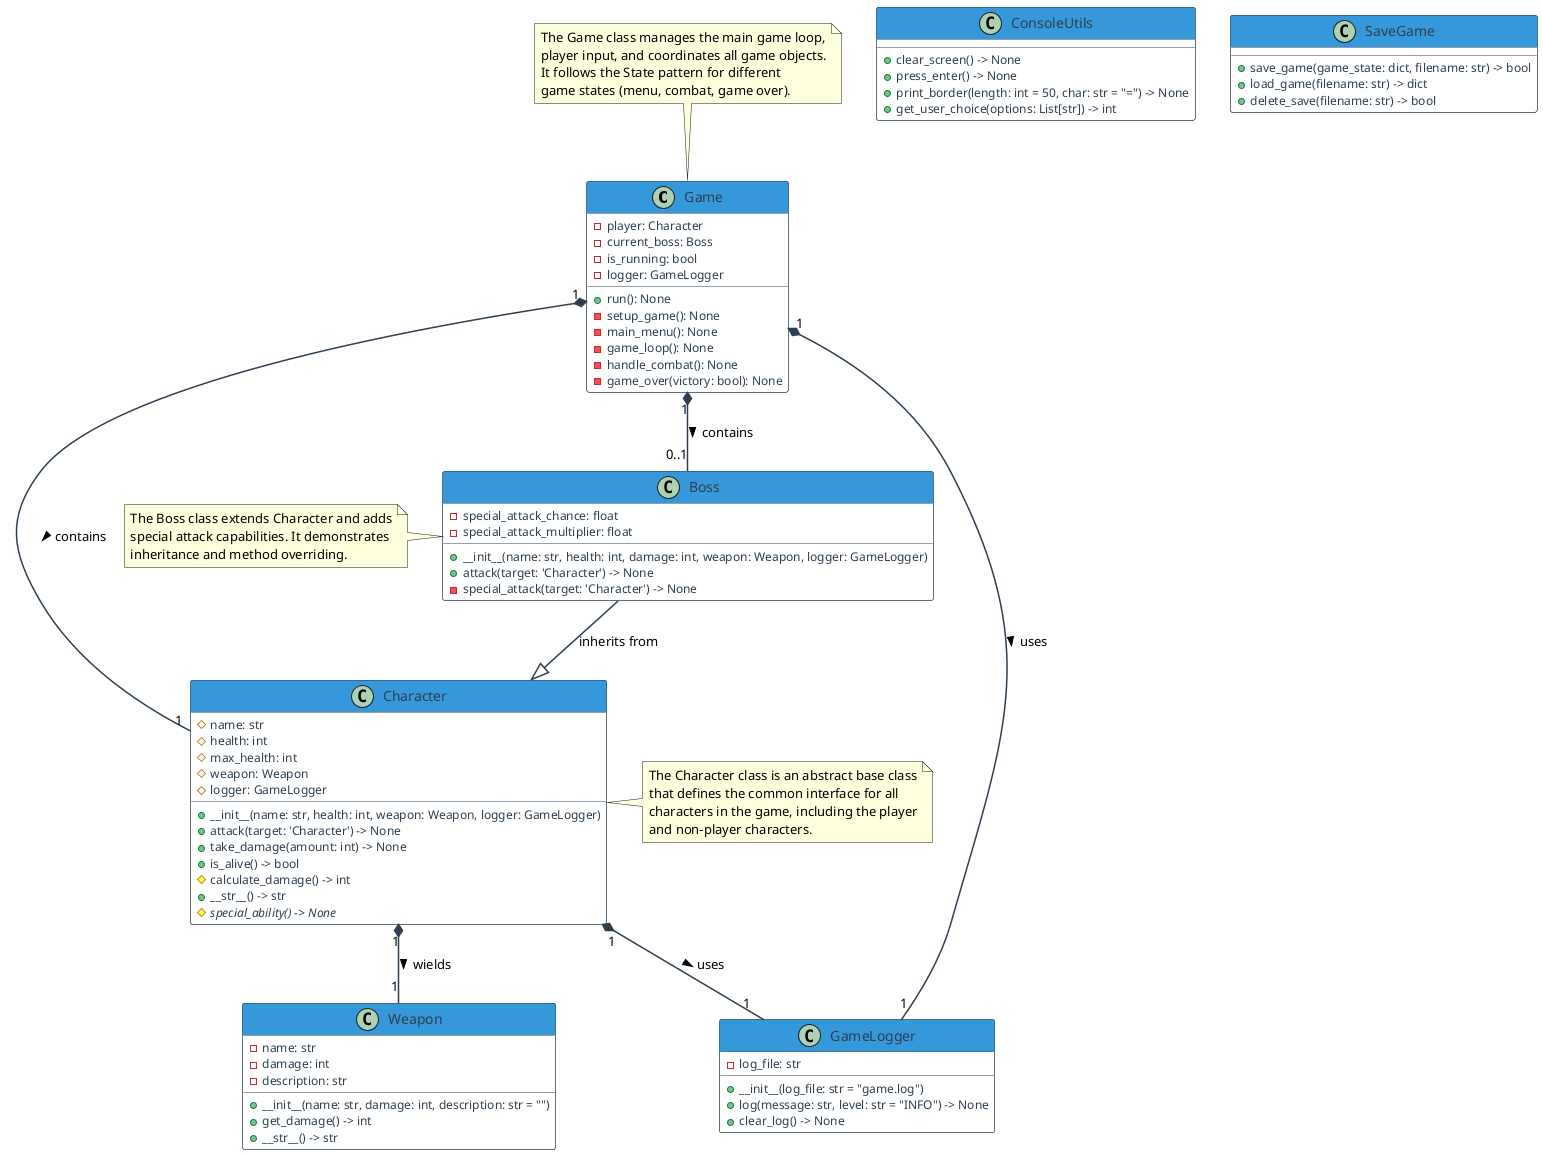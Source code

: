 @startuml RPG Game Class Diagram

' Enable PlantUML skin parameters
skinparam class {
    BackgroundColor White
    ArrowColor #2c3e50
    BorderColor #2c3e50
    ArrowThickness 1.5
    AttributeFontSize 12
    AttributeFontStyle plain
    AttributeFontColor #2c3e50
    MethodFontSize 12
    MethodFontStyle plain
    MethodFontColor #2c3e50
    HeaderBackgroundColor #3498db
    HeaderFontColor White
    HeaderFontStyle bold
    FontSize 14
    FontName Arial
}

' Define classes with their attributes and methods
class Game {
    -player: Character
    -current_boss: Boss
    -is_running: bool
    -logger: GameLogger
    +run(): None
    -setup_game(): None
    -main_menu(): None
    -game_loop(): None
    -handle_combat(): None
    -game_over(victory: bool): None
}

class Character {
    #name: str
    #health: int
    #max_health: int
    #weapon: Weapon
    #logger: GameLogger
    +__init__(name: str, health: int, weapon: Weapon, logger: GameLogger)
    +attack(target: 'Character') -> None
    +take_damage(amount: int) -> None
    +is_alive() -> bool
    #calculate_damage() -> int
    +__str__() -> str
    {abstract} #special_ability() -> None
}

class Boss {
    -special_attack_chance: float
    -special_attack_multiplier: float
    +__init__(name: str, health: int, damage: int, weapon: Weapon, logger: GameLogger)
    +attack(target: 'Character') -> None
    -special_attack(target: 'Character') -> None
}

class Weapon {
    -name: str
    -damage: int
    -description: str
    +__init__(name: str, damage: int, description: str = "")
    +get_damage() -> int
    +__str__() -> str
}

class GameLogger {
    -log_file: str
    +__init__(log_file: str = "game.log")
    +log(message: str, level: str = "INFO") -> None
    +clear_log() -> None
}

class ConsoleUtils {
    +clear_screen() -> None
    +press_enter() -> None
    +print_border(length: int = 50, char: str = "=") -> None
    +get_user_choice(options: List[str]) -> int
}

class SaveGame {
    +save_game(game_state: dict, filename: str) -> bool
    +load_game(filename: str) -> dict
    +delete_save(filename: str) -> bool
}

' Define relationships
Game "1" *-- "1" Character : contains >
Game "1" *-- "0..1" Boss : contains >
Character "1" *-- "1" Weapon : wields >
Boss --|> Character : inherits from
Character "1" *-- "1" GameLogger : uses >
Game "1" *-- "1" GameLogger : uses >

' Add notes for important design decisions
note top of Game
  The Game class manages the main game loop,
  player input, and coordinates all game objects.
  It follows the State pattern for different
  game states (menu, combat, game over).
end note

note right of Character
  The Character class is an abstract base class
  that defines the common interface for all
  characters in the game, including the player
  and non-player characters.
end note

note left of Boss
  The Boss class extends Character and adds
  special attack capabilities. It demonstrates
  inheritance and method overriding.
end note

@enduml
